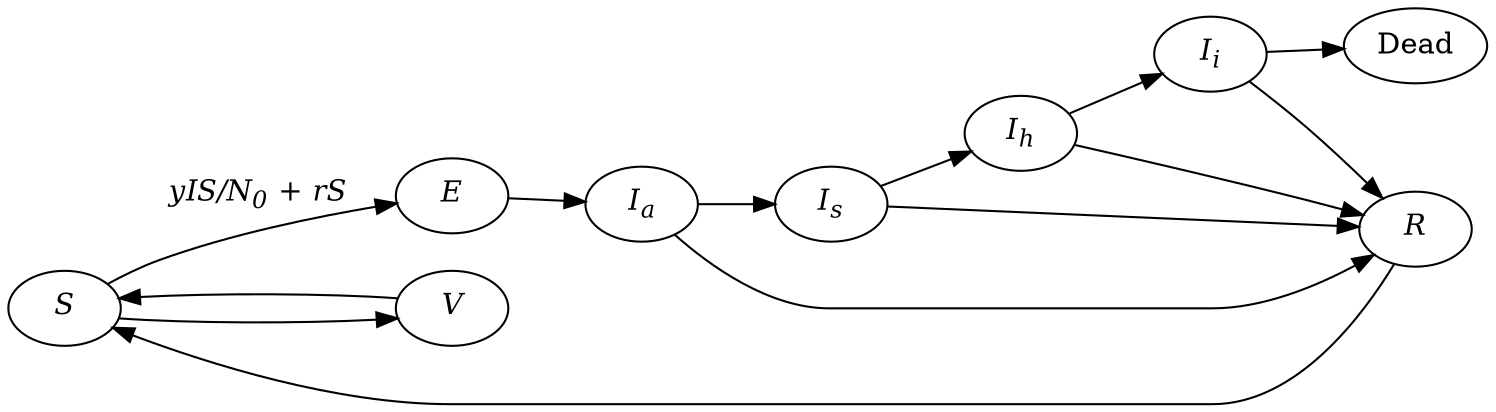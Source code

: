 digraph sir {
        rankdir=LR;
        shape=box;
        S [label=< <I>S</I> >]
        E [label=< <I>E</I> >]
        Ia [label=< <I>I<SUB>a</SUB></I> >]
        Is [label=< <I>I<SUB>s</SUB></I> >]
        Ih [label=< <I>I<SUB>h</SUB></I> >]
        Ii [label=< <I>I<SUB>i</SUB></I> >]
        R [label=< <I>R</I> >]
        V [label=< <I>V</I> >]
        S -> E [label=< <I>yIS/N<SUB>0</SUB> + rS</I> >]
        S -> V
        E -> Ia
        Ia -> Is
        Ia -> R
        Is -> Ih
        Is -> R
        Ih -> Ii
        Ih -> R
        Ii -> Dead
        Ii -> R
        R -> S
        V -> S
}
